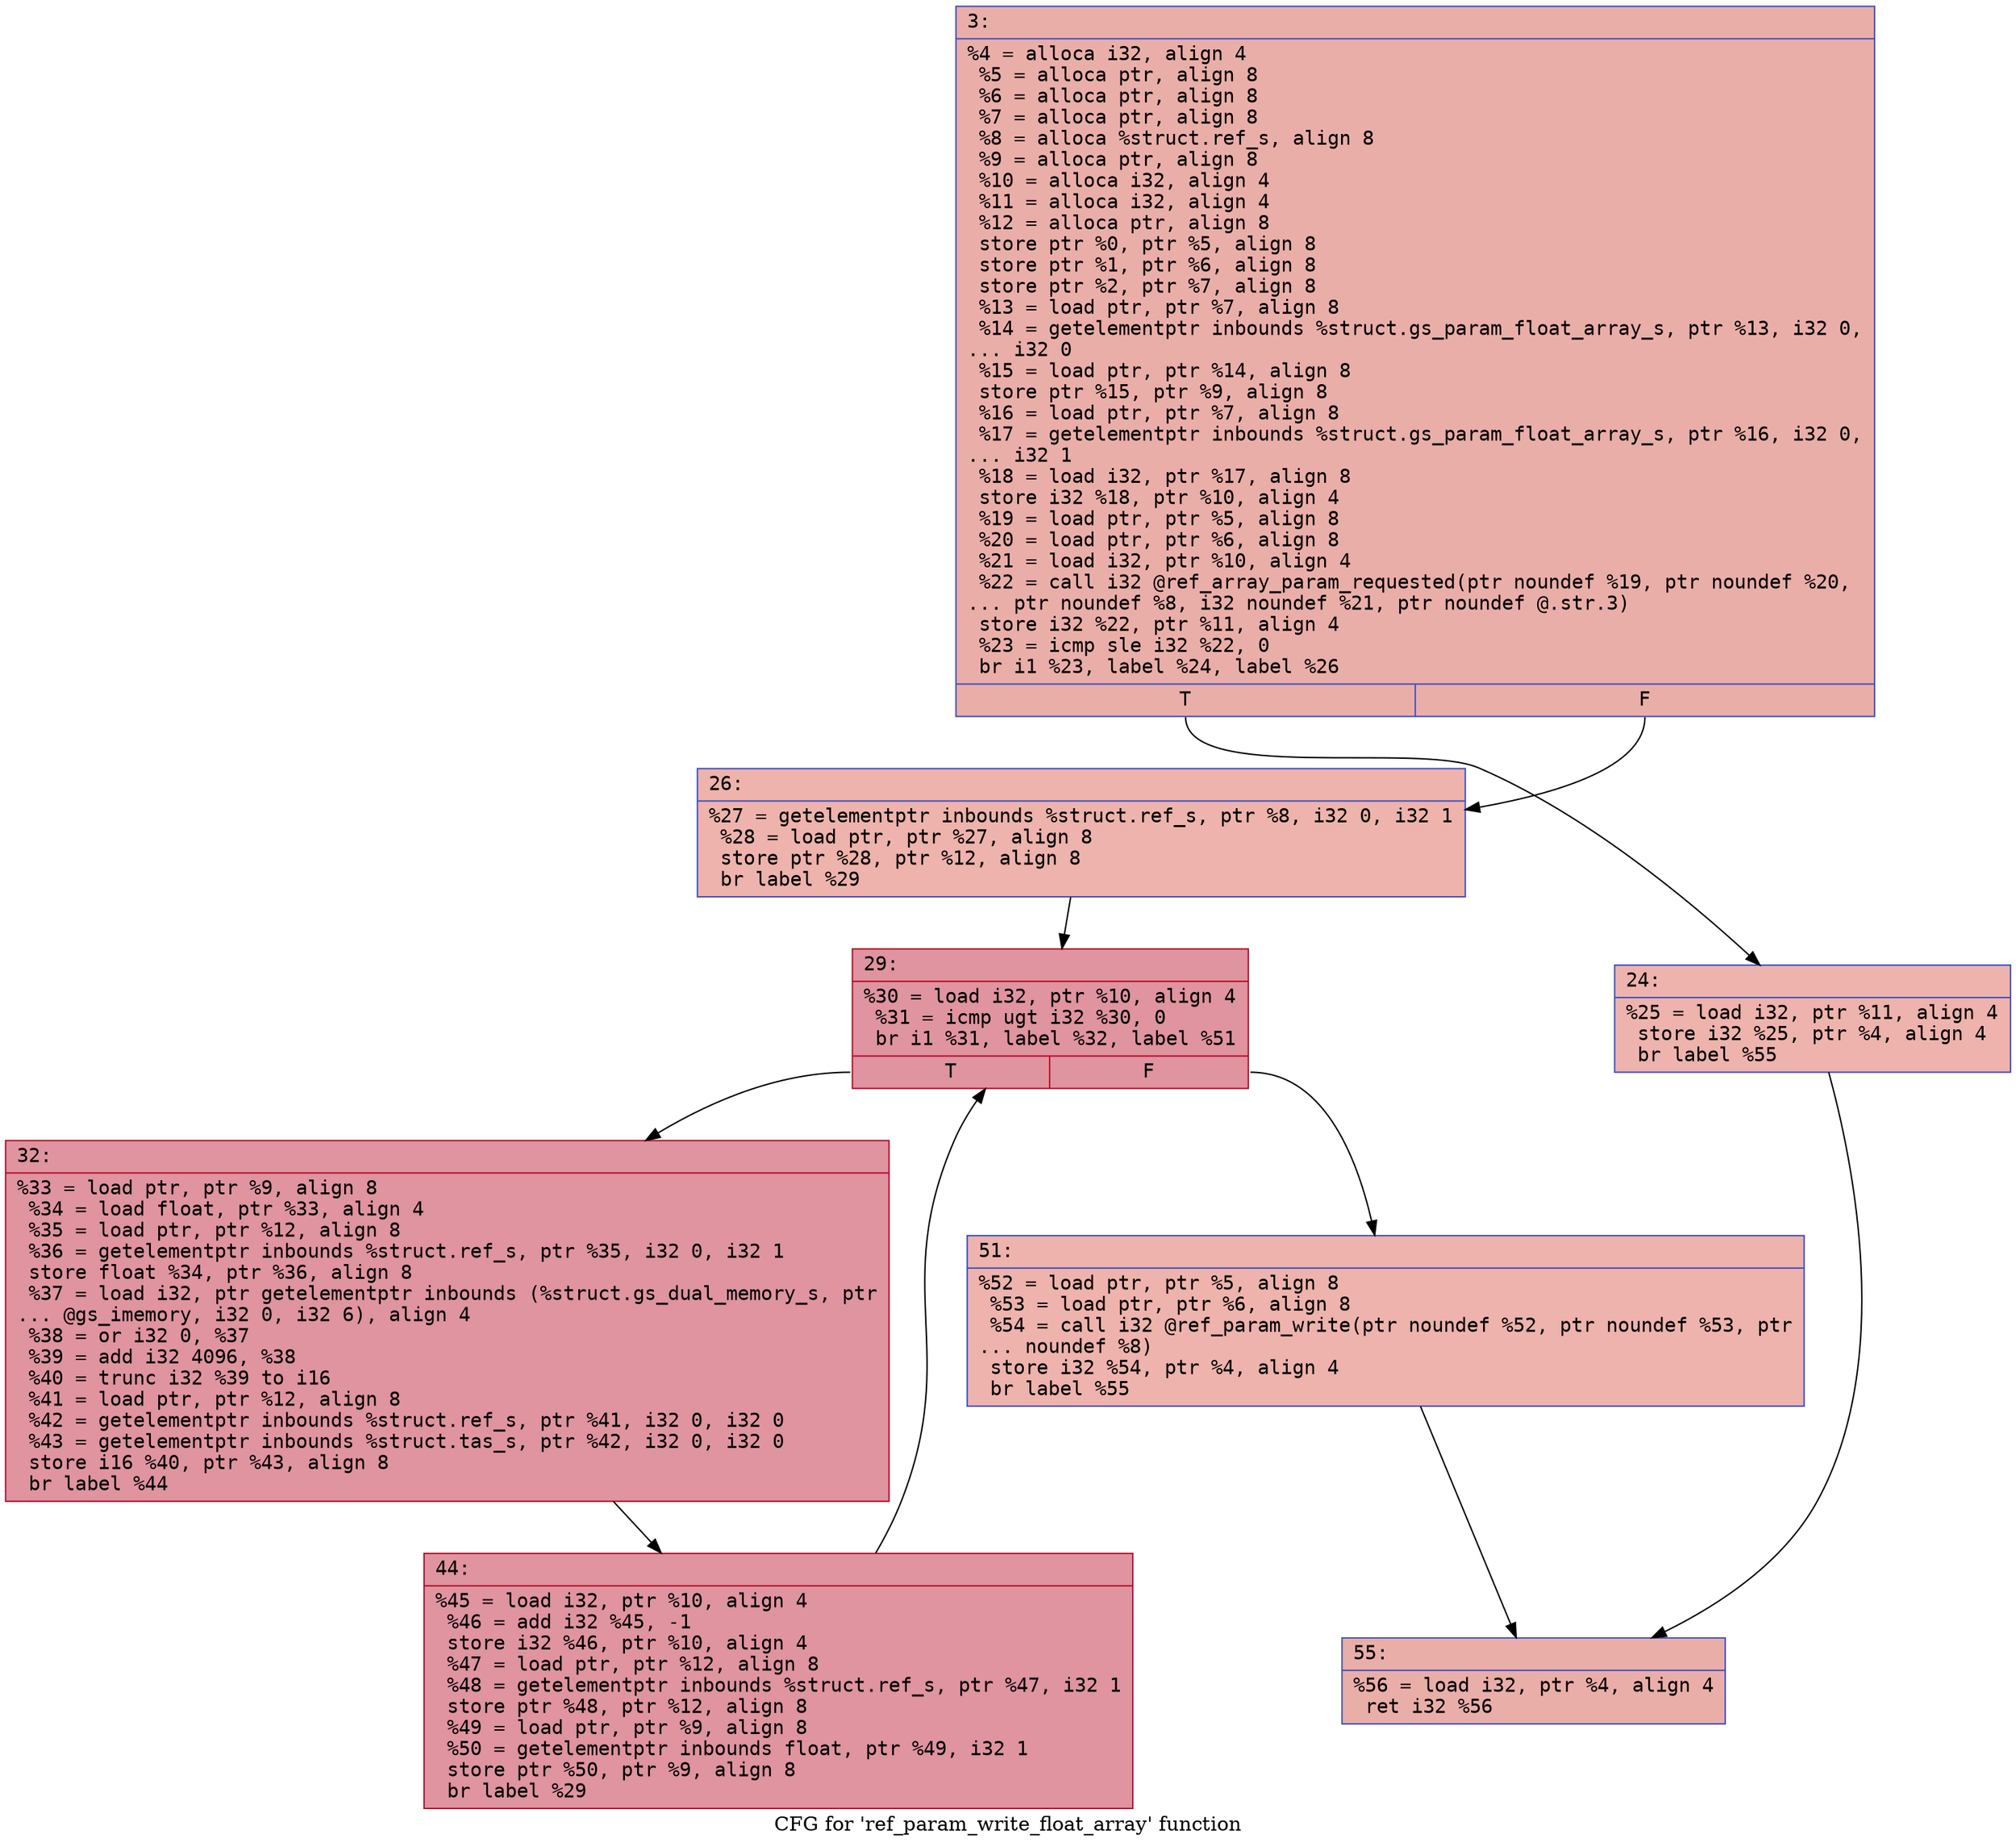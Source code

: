digraph "CFG for 'ref_param_write_float_array' function" {
	label="CFG for 'ref_param_write_float_array' function";

	Node0x6000017aff70 [shape=record,color="#3d50c3ff", style=filled, fillcolor="#d0473d70" fontname="Courier",label="{3:\l|  %4 = alloca i32, align 4\l  %5 = alloca ptr, align 8\l  %6 = alloca ptr, align 8\l  %7 = alloca ptr, align 8\l  %8 = alloca %struct.ref_s, align 8\l  %9 = alloca ptr, align 8\l  %10 = alloca i32, align 4\l  %11 = alloca i32, align 4\l  %12 = alloca ptr, align 8\l  store ptr %0, ptr %5, align 8\l  store ptr %1, ptr %6, align 8\l  store ptr %2, ptr %7, align 8\l  %13 = load ptr, ptr %7, align 8\l  %14 = getelementptr inbounds %struct.gs_param_float_array_s, ptr %13, i32 0,\l... i32 0\l  %15 = load ptr, ptr %14, align 8\l  store ptr %15, ptr %9, align 8\l  %16 = load ptr, ptr %7, align 8\l  %17 = getelementptr inbounds %struct.gs_param_float_array_s, ptr %16, i32 0,\l... i32 1\l  %18 = load i32, ptr %17, align 8\l  store i32 %18, ptr %10, align 4\l  %19 = load ptr, ptr %5, align 8\l  %20 = load ptr, ptr %6, align 8\l  %21 = load i32, ptr %10, align 4\l  %22 = call i32 @ref_array_param_requested(ptr noundef %19, ptr noundef %20,\l... ptr noundef %8, i32 noundef %21, ptr noundef @.str.3)\l  store i32 %22, ptr %11, align 4\l  %23 = icmp sle i32 %22, 0\l  br i1 %23, label %24, label %26\l|{<s0>T|<s1>F}}"];
	Node0x6000017aff70:s0 -> Node0x6000017a8000[tooltip="3 -> 24\nProbability 50.00%" ];
	Node0x6000017aff70:s1 -> Node0x6000017a8050[tooltip="3 -> 26\nProbability 50.00%" ];
	Node0x6000017a8000 [shape=record,color="#3d50c3ff", style=filled, fillcolor="#d6524470" fontname="Courier",label="{24:\l|  %25 = load i32, ptr %11, align 4\l  store i32 %25, ptr %4, align 4\l  br label %55\l}"];
	Node0x6000017a8000 -> Node0x6000017a81e0[tooltip="24 -> 55\nProbability 100.00%" ];
	Node0x6000017a8050 [shape=record,color="#3d50c3ff", style=filled, fillcolor="#d6524470" fontname="Courier",label="{26:\l|  %27 = getelementptr inbounds %struct.ref_s, ptr %8, i32 0, i32 1\l  %28 = load ptr, ptr %27, align 8\l  store ptr %28, ptr %12, align 8\l  br label %29\l}"];
	Node0x6000017a8050 -> Node0x6000017a80a0[tooltip="26 -> 29\nProbability 100.00%" ];
	Node0x6000017a80a0 [shape=record,color="#b70d28ff", style=filled, fillcolor="#b70d2870" fontname="Courier",label="{29:\l|  %30 = load i32, ptr %10, align 4\l  %31 = icmp ugt i32 %30, 0\l  br i1 %31, label %32, label %51\l|{<s0>T|<s1>F}}"];
	Node0x6000017a80a0:s0 -> Node0x6000017a80f0[tooltip="29 -> 32\nProbability 96.88%" ];
	Node0x6000017a80a0:s1 -> Node0x6000017a8190[tooltip="29 -> 51\nProbability 3.12%" ];
	Node0x6000017a80f0 [shape=record,color="#b70d28ff", style=filled, fillcolor="#b70d2870" fontname="Courier",label="{32:\l|  %33 = load ptr, ptr %9, align 8\l  %34 = load float, ptr %33, align 4\l  %35 = load ptr, ptr %12, align 8\l  %36 = getelementptr inbounds %struct.ref_s, ptr %35, i32 0, i32 1\l  store float %34, ptr %36, align 8\l  %37 = load i32, ptr getelementptr inbounds (%struct.gs_dual_memory_s, ptr\l... @gs_imemory, i32 0, i32 6), align 4\l  %38 = or i32 0, %37\l  %39 = add i32 4096, %38\l  %40 = trunc i32 %39 to i16\l  %41 = load ptr, ptr %12, align 8\l  %42 = getelementptr inbounds %struct.ref_s, ptr %41, i32 0, i32 0\l  %43 = getelementptr inbounds %struct.tas_s, ptr %42, i32 0, i32 0\l  store i16 %40, ptr %43, align 8\l  br label %44\l}"];
	Node0x6000017a80f0 -> Node0x6000017a8140[tooltip="32 -> 44\nProbability 100.00%" ];
	Node0x6000017a8140 [shape=record,color="#b70d28ff", style=filled, fillcolor="#b70d2870" fontname="Courier",label="{44:\l|  %45 = load i32, ptr %10, align 4\l  %46 = add i32 %45, -1\l  store i32 %46, ptr %10, align 4\l  %47 = load ptr, ptr %12, align 8\l  %48 = getelementptr inbounds %struct.ref_s, ptr %47, i32 1\l  store ptr %48, ptr %12, align 8\l  %49 = load ptr, ptr %9, align 8\l  %50 = getelementptr inbounds float, ptr %49, i32 1\l  store ptr %50, ptr %9, align 8\l  br label %29\l}"];
	Node0x6000017a8140 -> Node0x6000017a80a0[tooltip="44 -> 29\nProbability 100.00%" ];
	Node0x6000017a8190 [shape=record,color="#3d50c3ff", style=filled, fillcolor="#d6524470" fontname="Courier",label="{51:\l|  %52 = load ptr, ptr %5, align 8\l  %53 = load ptr, ptr %6, align 8\l  %54 = call i32 @ref_param_write(ptr noundef %52, ptr noundef %53, ptr\l... noundef %8)\l  store i32 %54, ptr %4, align 4\l  br label %55\l}"];
	Node0x6000017a8190 -> Node0x6000017a81e0[tooltip="51 -> 55\nProbability 100.00%" ];
	Node0x6000017a81e0 [shape=record,color="#3d50c3ff", style=filled, fillcolor="#d0473d70" fontname="Courier",label="{55:\l|  %56 = load i32, ptr %4, align 4\l  ret i32 %56\l}"];
}

